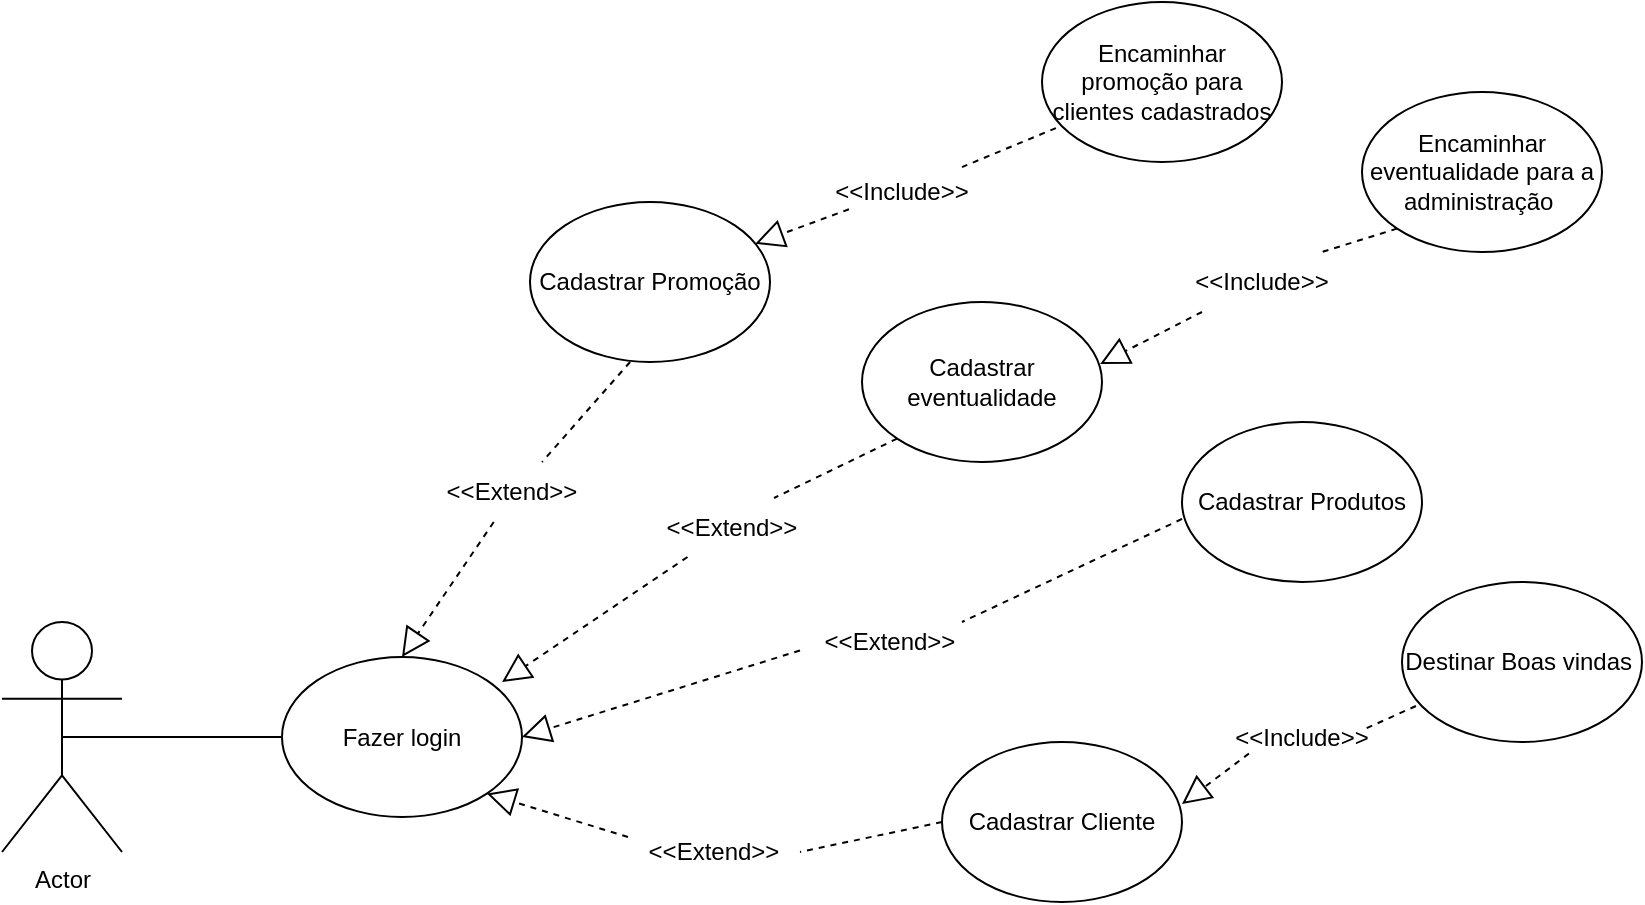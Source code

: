 <mxfile version="15.8.2" type="github">
  <diagram id="82qrgWwglgU680vS7R0n" name="Página-1">
    <mxGraphModel dx="862" dy="490" grid="1" gridSize="10" guides="1" tooltips="1" connect="1" arrows="1" fold="1" page="1" pageScale="1" pageWidth="827" pageHeight="1169" math="0" shadow="0">
      <root>
        <mxCell id="0" />
        <mxCell id="1" parent="0" />
        <mxCell id="MmG805pm8nki7uAnqe5K-1" value="Actor" style="shape=umlActor;verticalLabelPosition=bottom;verticalAlign=top;html=1;outlineConnect=0;" vertex="1" parent="1">
          <mxGeometry x="30" y="360" width="60" height="115" as="geometry" />
        </mxCell>
        <mxCell id="MmG805pm8nki7uAnqe5K-2" value="Fazer login" style="ellipse;whiteSpace=wrap;html=1;" vertex="1" parent="1">
          <mxGeometry x="170" y="377.5" width="120" height="80" as="geometry" />
        </mxCell>
        <mxCell id="MmG805pm8nki7uAnqe5K-3" value="Cadastrar Promoção" style="ellipse;whiteSpace=wrap;html=1;" vertex="1" parent="1">
          <mxGeometry x="294" y="150" width="120" height="80" as="geometry" />
        </mxCell>
        <mxCell id="MmG805pm8nki7uAnqe5K-5" value="Cadastrar Produtos" style="ellipse;whiteSpace=wrap;html=1;" vertex="1" parent="1">
          <mxGeometry x="620" y="260" width="120" height="80" as="geometry" />
        </mxCell>
        <mxCell id="MmG805pm8nki7uAnqe5K-6" value="Encaminhar promoção para clientes cadastrados" style="ellipse;whiteSpace=wrap;html=1;" vertex="1" parent="1">
          <mxGeometry x="550" y="50" width="120" height="80" as="geometry" />
        </mxCell>
        <mxCell id="MmG805pm8nki7uAnqe5K-8" value="Destinar Boas vindas&amp;nbsp;" style="ellipse;whiteSpace=wrap;html=1;" vertex="1" parent="1">
          <mxGeometry x="730" y="340" width="120" height="80" as="geometry" />
        </mxCell>
        <mxCell id="MmG805pm8nki7uAnqe5K-10" value="Cadastrar Cliente" style="ellipse;whiteSpace=wrap;html=1;" vertex="1" parent="1">
          <mxGeometry x="500" y="420" width="120" height="80" as="geometry" />
        </mxCell>
        <mxCell id="MmG805pm8nki7uAnqe5K-12" value="" style="endArrow=none;html=1;rounded=0;exitX=0.5;exitY=0.5;exitDx=0;exitDy=0;exitPerimeter=0;entryX=0;entryY=0.5;entryDx=0;entryDy=0;" edge="1" parent="1" source="MmG805pm8nki7uAnqe5K-1" target="MmG805pm8nki7uAnqe5K-2">
          <mxGeometry width="50" height="50" relative="1" as="geometry">
            <mxPoint x="110" y="417.5" as="sourcePoint" />
            <mxPoint x="200" y="395" as="targetPoint" />
            <Array as="points" />
          </mxGeometry>
        </mxCell>
        <mxCell id="MmG805pm8nki7uAnqe5K-13" value="" style="endArrow=block;dashed=1;endFill=0;endSize=12;html=1;rounded=0;exitX=0.417;exitY=1;exitDx=0;exitDy=0;exitPerimeter=0;entryX=0.5;entryY=0;entryDx=0;entryDy=0;startArrow=none;" edge="1" parent="1" source="MmG805pm8nki7uAnqe5K-28" target="MmG805pm8nki7uAnqe5K-2">
          <mxGeometry width="160" relative="1" as="geometry">
            <mxPoint x="290" y="365" as="sourcePoint" />
            <mxPoint x="450" y="365" as="targetPoint" />
          </mxGeometry>
        </mxCell>
        <mxCell id="MmG805pm8nki7uAnqe5K-14" value="" style="endArrow=block;dashed=1;endFill=0;endSize=12;html=1;rounded=0;exitX=0.058;exitY=0.788;exitDx=0;exitDy=0;exitPerimeter=0;startArrow=none;" edge="1" parent="1" source="MmG805pm8nki7uAnqe5K-26" target="MmG805pm8nki7uAnqe5K-3">
          <mxGeometry width="160" relative="1" as="geometry">
            <mxPoint x="480" y="305" as="sourcePoint" />
            <mxPoint x="640" y="305" as="targetPoint" />
          </mxGeometry>
        </mxCell>
        <mxCell id="MmG805pm8nki7uAnqe5K-16" value="" style="endArrow=block;dashed=1;endFill=0;endSize=12;html=1;rounded=0;entryX=1;entryY=0.5;entryDx=0;entryDy=0;startArrow=none;exitX=0;exitY=0.606;exitDx=0;exitDy=0;exitPerimeter=0;" edge="1" parent="1" source="MmG805pm8nki7uAnqe5K-34" target="MmG805pm8nki7uAnqe5K-2">
          <mxGeometry width="160" relative="1" as="geometry">
            <mxPoint x="530" y="363" as="sourcePoint" />
            <mxPoint x="450" y="515" as="targetPoint" />
          </mxGeometry>
        </mxCell>
        <mxCell id="MmG805pm8nki7uAnqe5K-19" value="" style="endArrow=block;dashed=1;endFill=0;endSize=12;html=1;rounded=0;exitX=0;exitY=0.25;exitDx=0;exitDy=0;entryX=1;entryY=1;entryDx=0;entryDy=0;startArrow=none;" edge="1" parent="1" source="MmG805pm8nki7uAnqe5K-37" target="MmG805pm8nki7uAnqe5K-2">
          <mxGeometry width="160" relative="1" as="geometry">
            <mxPoint x="190" y="565" as="sourcePoint" />
            <mxPoint x="350" y="565" as="targetPoint" />
          </mxGeometry>
        </mxCell>
        <mxCell id="MmG805pm8nki7uAnqe5K-20" value="" style="endArrow=block;dashed=1;endFill=0;endSize=12;html=1;rounded=0;exitX=0.058;exitY=0.775;exitDx=0;exitDy=0;entryX=1;entryY=0.388;entryDx=0;entryDy=0;entryPerimeter=0;exitPerimeter=0;startArrow=none;" edge="1" parent="1" source="MmG805pm8nki7uAnqe5K-42" target="MmG805pm8nki7uAnqe5K-10">
          <mxGeometry width="160" relative="1" as="geometry">
            <mxPoint x="570" y="565" as="sourcePoint" />
            <mxPoint x="730" y="565" as="targetPoint" />
          </mxGeometry>
        </mxCell>
        <mxCell id="MmG805pm8nki7uAnqe5K-21" value="Cadastrar&lt;br&gt;eventualidade" style="ellipse;whiteSpace=wrap;html=1;" vertex="1" parent="1">
          <mxGeometry x="460" y="200" width="120" height="80" as="geometry" />
        </mxCell>
        <mxCell id="MmG805pm8nki7uAnqe5K-22" value="" style="endArrow=block;dashed=1;endFill=0;endSize=12;html=1;rounded=0;entryX=0.917;entryY=0.156;entryDx=0;entryDy=0;entryPerimeter=0;startArrow=none;" edge="1" parent="1" source="MmG805pm8nki7uAnqe5K-30" target="MmG805pm8nki7uAnqe5K-2">
          <mxGeometry width="160" relative="1" as="geometry">
            <mxPoint x="140" y="300" as="sourcePoint" />
            <mxPoint x="-19.208" y="376.258" as="targetPoint" />
          </mxGeometry>
        </mxCell>
        <mxCell id="MmG805pm8nki7uAnqe5K-24" value="Encaminhar eventualidade para a administração&amp;nbsp;" style="ellipse;whiteSpace=wrap;html=1;" vertex="1" parent="1">
          <mxGeometry x="710" y="95" width="120" height="80" as="geometry" />
        </mxCell>
        <mxCell id="MmG805pm8nki7uAnqe5K-25" value="" style="endArrow=block;dashed=1;endFill=0;endSize=12;html=1;rounded=0;entryX=0.992;entryY=0.388;entryDx=0;entryDy=0;entryPerimeter=0;exitX=0;exitY=1;exitDx=0;exitDy=0;startArrow=none;" edge="1" parent="1" source="MmG805pm8nki7uAnqe5K-40" target="MmG805pm8nki7uAnqe5K-21">
          <mxGeometry width="160" relative="1" as="geometry">
            <mxPoint x="700" y="200" as="sourcePoint" />
            <mxPoint x="150.792" y="206.258" as="targetPoint" />
          </mxGeometry>
        </mxCell>
        <mxCell id="MmG805pm8nki7uAnqe5K-28" value="&amp;lt;&amp;lt;Extend&amp;gt;&amp;gt;" style="text;html=1;strokeColor=none;fillColor=none;align=center;verticalAlign=middle;whiteSpace=wrap;rounded=0;" vertex="1" parent="1">
          <mxGeometry x="230" y="280" width="110" height="30" as="geometry" />
        </mxCell>
        <mxCell id="MmG805pm8nki7uAnqe5K-29" value="" style="endArrow=none;dashed=1;endFill=0;endSize=12;html=1;rounded=0;exitX=0.417;exitY=1;exitDx=0;exitDy=0;exitPerimeter=0;" edge="1" parent="1" source="MmG805pm8nki7uAnqe5K-3">
          <mxGeometry width="160" relative="1" as="geometry">
            <mxPoint x="344.04" y="230" as="sourcePoint" />
            <mxPoint x="300" y="280" as="targetPoint" />
          </mxGeometry>
        </mxCell>
        <mxCell id="MmG805pm8nki7uAnqe5K-30" value="&amp;lt;&amp;lt;Extend&amp;gt;&amp;gt;" style="text;html=1;strokeColor=none;fillColor=none;align=center;verticalAlign=middle;whiteSpace=wrap;rounded=0;" vertex="1" parent="1">
          <mxGeometry x="340" y="297.5" width="110" height="30" as="geometry" />
        </mxCell>
        <mxCell id="MmG805pm8nki7uAnqe5K-31" value="" style="endArrow=none;dashed=1;endFill=0;endSize=12;html=1;rounded=0;exitX=0;exitY=1;exitDx=0;exitDy=0;entryX=0.691;entryY=0.017;entryDx=0;entryDy=0;entryPerimeter=0;" edge="1" parent="1" source="MmG805pm8nki7uAnqe5K-21" target="MmG805pm8nki7uAnqe5K-30">
          <mxGeometry width="160" relative="1" as="geometry">
            <mxPoint x="477.574" y="268.284" as="sourcePoint" />
            <mxPoint x="280.04" y="389.98" as="targetPoint" />
          </mxGeometry>
        </mxCell>
        <mxCell id="MmG805pm8nki7uAnqe5K-34" value="&amp;lt;&amp;lt;Extend&amp;gt;&amp;gt;" style="text;html=1;strokeColor=none;fillColor=none;align=center;verticalAlign=middle;whiteSpace=wrap;rounded=0;rotation=0;direction=east;" vertex="1" parent="1">
          <mxGeometry x="429" y="350" width="90" height="40" as="geometry" />
        </mxCell>
        <mxCell id="MmG805pm8nki7uAnqe5K-36" value="" style="endArrow=none;dashed=1;endFill=0;endSize=12;html=1;rounded=0;startArrow=none;exitX=0;exitY=0.606;exitDx=0;exitDy=0;exitPerimeter=0;" edge="1" parent="1" source="MmG805pm8nki7uAnqe5K-5">
          <mxGeometry width="160" relative="1" as="geometry">
            <mxPoint x="590" y="345.98" as="sourcePoint" />
            <mxPoint x="510" y="360" as="targetPoint" />
          </mxGeometry>
        </mxCell>
        <mxCell id="MmG805pm8nki7uAnqe5K-37" value="&amp;lt;&amp;lt;Extend&amp;gt;&amp;gt;" style="text;html=1;strokeColor=none;fillColor=none;align=center;verticalAlign=middle;whiteSpace=wrap;rounded=0;" vertex="1" parent="1">
          <mxGeometry x="343" y="460" width="86" height="30" as="geometry" />
        </mxCell>
        <mxCell id="MmG805pm8nki7uAnqe5K-38" value="" style="endArrow=none;dashed=1;endFill=0;endSize=12;html=1;rounded=0;exitX=0;exitY=0.5;exitDx=0;exitDy=0;entryX=1;entryY=0.5;entryDx=0;entryDy=0;" edge="1" parent="1" source="MmG805pm8nki7uAnqe5K-10" target="MmG805pm8nki7uAnqe5K-37">
          <mxGeometry width="160" relative="1" as="geometry">
            <mxPoint x="431.574" y="469.216" as="sourcePoint" />
            <mxPoint x="272.426" y="445.784" as="targetPoint" />
          </mxGeometry>
        </mxCell>
        <mxCell id="MmG805pm8nki7uAnqe5K-26" value="&amp;lt;&amp;lt;Include&amp;gt;&amp;gt;" style="text;html=1;strokeColor=none;fillColor=none;align=center;verticalAlign=middle;whiteSpace=wrap;rounded=0;" vertex="1" parent="1">
          <mxGeometry x="450" y="130" width="60" height="30" as="geometry" />
        </mxCell>
        <mxCell id="MmG805pm8nki7uAnqe5K-39" value="" style="endArrow=none;dashed=1;endFill=0;endSize=12;html=1;rounded=0;exitX=0.058;exitY=0.788;exitDx=0;exitDy=0;exitPerimeter=0;" edge="1" parent="1" source="MmG805pm8nki7uAnqe5K-6" target="MmG805pm8nki7uAnqe5K-26">
          <mxGeometry width="160" relative="1" as="geometry">
            <mxPoint x="540.96" y="123.04" as="sourcePoint" />
            <mxPoint x="406.965" y="171.206" as="targetPoint" />
          </mxGeometry>
        </mxCell>
        <mxCell id="MmG805pm8nki7uAnqe5K-40" value="&amp;lt;&amp;lt;Include&amp;gt;&amp;gt;" style="text;html=1;strokeColor=none;fillColor=none;align=center;verticalAlign=middle;whiteSpace=wrap;rounded=0;" vertex="1" parent="1">
          <mxGeometry x="630" y="175" width="60" height="30" as="geometry" />
        </mxCell>
        <mxCell id="MmG805pm8nki7uAnqe5K-41" value="" style="endArrow=none;dashed=1;endFill=0;endSize=12;html=1;rounded=0;entryX=1;entryY=0;entryDx=0;entryDy=0;exitX=0;exitY=1;exitDx=0;exitDy=0;" edge="1" parent="1" source="MmG805pm8nki7uAnqe5K-24" target="MmG805pm8nki7uAnqe5K-40">
          <mxGeometry width="160" relative="1" as="geometry">
            <mxPoint x="707.574" y="173.284" as="sourcePoint" />
            <mxPoint x="579.04" y="231.04" as="targetPoint" />
          </mxGeometry>
        </mxCell>
        <mxCell id="MmG805pm8nki7uAnqe5K-42" value="&amp;lt;&amp;lt;Include&amp;gt;&amp;gt;" style="text;html=1;strokeColor=none;fillColor=none;align=center;verticalAlign=middle;whiteSpace=wrap;rounded=0;" vertex="1" parent="1">
          <mxGeometry x="650" y="402.5" width="60" height="30" as="geometry" />
        </mxCell>
        <mxCell id="MmG805pm8nki7uAnqe5K-43" value="" style="endArrow=none;dashed=1;endFill=0;endSize=12;html=1;rounded=0;exitX=0.058;exitY=0.775;exitDx=0;exitDy=0;entryX=1;entryY=0.388;entryDx=0;entryDy=0;entryPerimeter=0;exitPerimeter=0;" edge="1" parent="1" source="MmG805pm8nki7uAnqe5K-8" target="MmG805pm8nki7uAnqe5K-42">
          <mxGeometry width="160" relative="1" as="geometry">
            <mxPoint x="726.96" y="402" as="sourcePoint" />
            <mxPoint x="620" y="451.04" as="targetPoint" />
          </mxGeometry>
        </mxCell>
      </root>
    </mxGraphModel>
  </diagram>
</mxfile>
